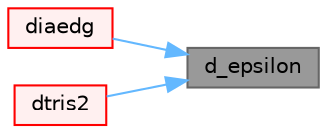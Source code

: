 digraph "d_epsilon"
{
 // LATEX_PDF_SIZE
  bgcolor="transparent";
  edge [fontname=Helvetica,fontsize=10,labelfontname=Helvetica,labelfontsize=10];
  node [fontname=Helvetica,fontsize=10,shape=box,height=0.2,width=0.4];
  rankdir="RL";
  Node1 [id="Node000001",label="d_epsilon",height=0.2,width=0.4,color="gray40", fillcolor="grey60", style="filled", fontcolor="black",tooltip=" "];
  Node1 -> Node2 [id="edge1_Node000001_Node000002",dir="back",color="steelblue1",style="solid",tooltip=" "];
  Node2 [id="Node000002",label="diaedg",height=0.2,width=0.4,color="red", fillcolor="#FFF0F0", style="filled",URL="$geompack_8C.html#ac8cde747098631791b7f8a846034aa1a",tooltip=" "];
  Node1 -> Node4 [id="edge2_Node000001_Node000004",dir="back",color="steelblue1",style="solid",tooltip=" "];
  Node4 [id="Node000004",label="dtris2",height=0.2,width=0.4,color="red", fillcolor="#FFF0F0", style="filled",URL="$geompack_8C.html#a13fa54ae02d52751a5b943d4b39c45bc",tooltip=" "];
}
